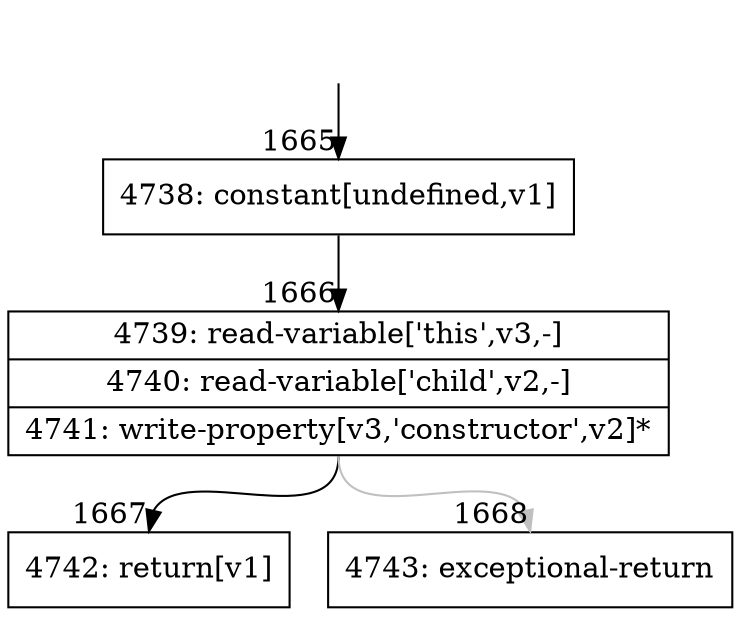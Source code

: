 digraph {
rankdir="TD"
BB_entry119[shape=none,label=""];
BB_entry119 -> BB1665 [tailport=s, headport=n, headlabel="    1665"]
BB1665 [shape=record label="{4738: constant[undefined,v1]}" ] 
BB1665 -> BB1666 [tailport=s, headport=n, headlabel="      1666"]
BB1666 [shape=record label="{4739: read-variable['this',v3,-]|4740: read-variable['child',v2,-]|4741: write-property[v3,'constructor',v2]*}" ] 
BB1666 -> BB1667 [tailport=s, headport=n, headlabel="      1667"]
BB1666 -> BB1668 [tailport=s, headport=n, color=gray, headlabel="      1668"]
BB1667 [shape=record label="{4742: return[v1]}" ] 
BB1668 [shape=record label="{4743: exceptional-return}" ] 
//#$~ 1576
}
